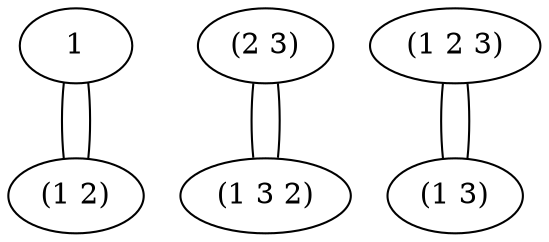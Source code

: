 graph {
	1 [label=1]
	"(1 2)" [label="(1 2)"]
	"(2 3)" [label="(2 3)"]
	"(1 3 2)" [label="(1 3 2)"]
	"(1 2 3)" [label="(1 2 3)"]
	"(1 3)" [label="(1 3)"]
	1 -- "(1 2)"
	"(1 2)" -- 1
	"(2 3)" -- "(1 3 2)"
	"(1 3 2)" -- "(2 3)"
	"(1 2 3)" -- "(1 3)"
	"(1 3)" -- "(1 2 3)"
}
